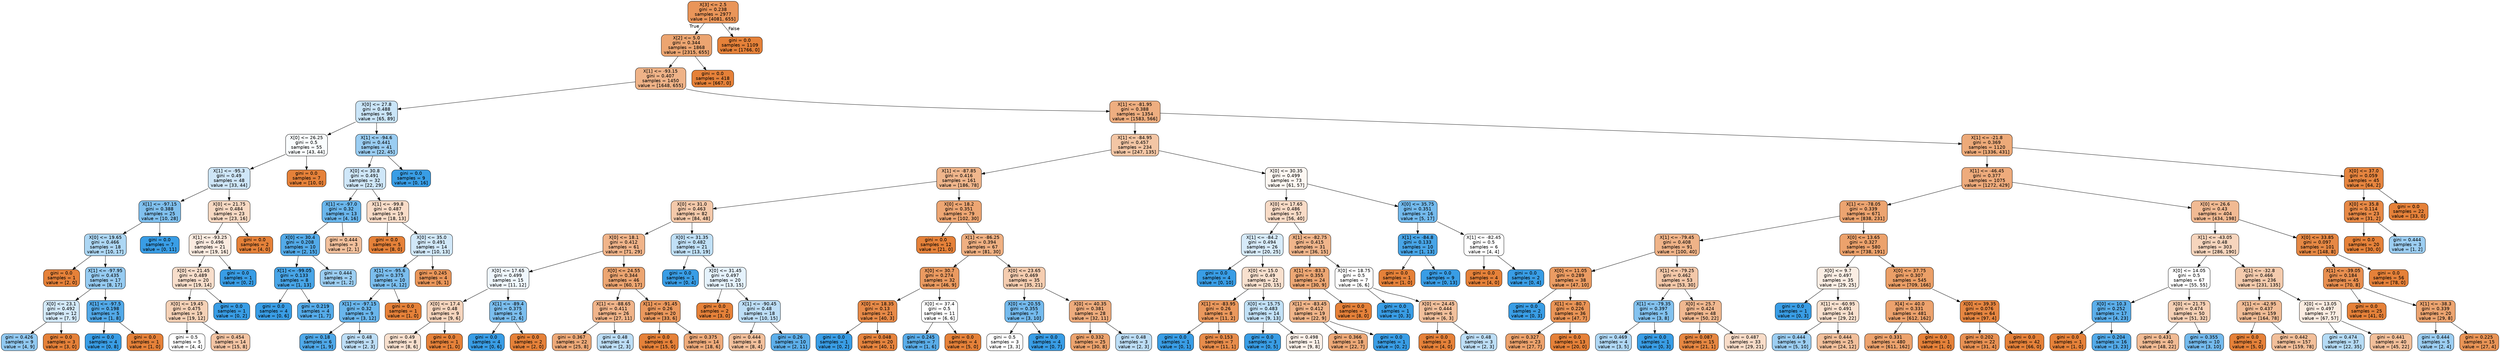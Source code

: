 digraph Tree {
node [shape=box, style="filled, rounded", color="black", fontname=helvetica] ;
edge [fontname=helvetica] ;
0 [label="X[3] <= 2.5\ngini = 0.238\nsamples = 2977\nvalue = [4081, 655]", fillcolor="#e99559"] ;
1 [label="X[2] <= 5.0\ngini = 0.344\nsamples = 1868\nvalue = [2315, 655]", fillcolor="#eca571"] ;
0 -> 1 [labeldistance=2.5, labelangle=45, headlabel="True"] ;
2 [label="X[1] <= -93.15\ngini = 0.407\nsamples = 1450\nvalue = [1648, 655]", fillcolor="#efb388"] ;
1 -> 2 ;
3 [label="X[0] <= 27.8\ngini = 0.488\nsamples = 96\nvalue = [65, 89]", fillcolor="#cae5f8"] ;
2 -> 3 ;
4 [label="X[0] <= 26.25\ngini = 0.5\nsamples = 55\nvalue = [43, 44]", fillcolor="#fafdfe"] ;
3 -> 4 ;
5 [label="X[1] <= -95.3\ngini = 0.49\nsamples = 48\nvalue = [33, 44]", fillcolor="#cee6f8"] ;
4 -> 5 ;
6 [label="X[1] <= -97.15\ngini = 0.388\nsamples = 25\nvalue = [10, 28]", fillcolor="#80c0ee"] ;
5 -> 6 ;
7 [label="X[0] <= 19.65\ngini = 0.466\nsamples = 18\nvalue = [10, 17]", fillcolor="#add7f4"] ;
6 -> 7 ;
8 [label="gini = 0.0\nsamples = 1\nvalue = [2, 0]", fillcolor="#e58139"] ;
7 -> 8 ;
9 [label="X[1] <= -97.95\ngini = 0.435\nsamples = 17\nvalue = [8, 17]", fillcolor="#96cbf1"] ;
7 -> 9 ;
10 [label="X[0] <= 23.1\ngini = 0.492\nsamples = 12\nvalue = [7, 9]", fillcolor="#d3e9f9"] ;
9 -> 10 ;
11 [label="gini = 0.426\nsamples = 9\nvalue = [4, 9]", fillcolor="#91c9f1"] ;
10 -> 11 ;
12 [label="gini = 0.0\nsamples = 3\nvalue = [3, 0]", fillcolor="#e58139"] ;
10 -> 12 ;
13 [label="X[1] <= -97.5\ngini = 0.198\nsamples = 5\nvalue = [1, 8]", fillcolor="#52a9e8"] ;
9 -> 13 ;
14 [label="gini = 0.0\nsamples = 4\nvalue = [0, 8]", fillcolor="#399de5"] ;
13 -> 14 ;
15 [label="gini = 0.0\nsamples = 1\nvalue = [1, 0]", fillcolor="#e58139"] ;
13 -> 15 ;
16 [label="gini = 0.0\nsamples = 7\nvalue = [0, 11]", fillcolor="#399de5"] ;
6 -> 16 ;
17 [label="X[0] <= 21.75\ngini = 0.484\nsamples = 23\nvalue = [23, 16]", fillcolor="#f7d9c3"] ;
5 -> 17 ;
18 [label="X[1] <= -93.25\ngini = 0.496\nsamples = 21\nvalue = [19, 16]", fillcolor="#fbebe0"] ;
17 -> 18 ;
19 [label="X[0] <= 21.45\ngini = 0.489\nsamples = 20\nvalue = [19, 14]", fillcolor="#f8decb"] ;
18 -> 19 ;
20 [label="X[0] <= 19.45\ngini = 0.475\nsamples = 19\nvalue = [19, 12]", fillcolor="#f5d1b6"] ;
19 -> 20 ;
21 [label="gini = 0.5\nsamples = 5\nvalue = [4, 4]", fillcolor="#ffffff"] ;
20 -> 21 ;
22 [label="gini = 0.454\nsamples = 14\nvalue = [15, 8]", fillcolor="#f3c4a3"] ;
20 -> 22 ;
23 [label="gini = 0.0\nsamples = 1\nvalue = [0, 2]", fillcolor="#399de5"] ;
19 -> 23 ;
24 [label="gini = 0.0\nsamples = 1\nvalue = [0, 2]", fillcolor="#399de5"] ;
18 -> 24 ;
25 [label="gini = 0.0\nsamples = 2\nvalue = [4, 0]", fillcolor="#e58139"] ;
17 -> 25 ;
26 [label="gini = 0.0\nsamples = 7\nvalue = [10, 0]", fillcolor="#e58139"] ;
4 -> 26 ;
27 [label="X[1] <= -94.6\ngini = 0.441\nsamples = 41\nvalue = [22, 45]", fillcolor="#9acdf2"] ;
3 -> 27 ;
28 [label="X[0] <= 30.8\ngini = 0.491\nsamples = 32\nvalue = [22, 29]", fillcolor="#cfe7f9"] ;
27 -> 28 ;
29 [label="X[1] <= -97.0\ngini = 0.32\nsamples = 13\nvalue = [4, 16]", fillcolor="#6ab6ec"] ;
28 -> 29 ;
30 [label="X[0] <= 30.4\ngini = 0.208\nsamples = 10\nvalue = [2, 15]", fillcolor="#53aae8"] ;
29 -> 30 ;
31 [label="X[1] <= -99.05\ngini = 0.133\nsamples = 8\nvalue = [1, 13]", fillcolor="#48a5e7"] ;
30 -> 31 ;
32 [label="gini = 0.0\nsamples = 4\nvalue = [0, 6]", fillcolor="#399de5"] ;
31 -> 32 ;
33 [label="gini = 0.219\nsamples = 4\nvalue = [1, 7]", fillcolor="#55abe9"] ;
31 -> 33 ;
34 [label="gini = 0.444\nsamples = 2\nvalue = [1, 2]", fillcolor="#9ccef2"] ;
30 -> 34 ;
35 [label="gini = 0.444\nsamples = 3\nvalue = [2, 1]", fillcolor="#f2c09c"] ;
29 -> 35 ;
36 [label="X[1] <= -99.8\ngini = 0.487\nsamples = 19\nvalue = [18, 13]", fillcolor="#f8dcc8"] ;
28 -> 36 ;
37 [label="gini = 0.0\nsamples = 5\nvalue = [8, 0]", fillcolor="#e58139"] ;
36 -> 37 ;
38 [label="X[0] <= 35.0\ngini = 0.491\nsamples = 14\nvalue = [10, 13]", fillcolor="#d1e8f9"] ;
36 -> 38 ;
39 [label="X[1] <= -95.6\ngini = 0.375\nsamples = 10\nvalue = [4, 12]", fillcolor="#7bbeee"] ;
38 -> 39 ;
40 [label="X[1] <= -97.15\ngini = 0.32\nsamples = 9\nvalue = [3, 12]", fillcolor="#6ab6ec"] ;
39 -> 40 ;
41 [label="gini = 0.18\nsamples = 6\nvalue = [1, 9]", fillcolor="#4fa8e8"] ;
40 -> 41 ;
42 [label="gini = 0.48\nsamples = 3\nvalue = [2, 3]", fillcolor="#bddef6"] ;
40 -> 42 ;
43 [label="gini = 0.0\nsamples = 1\nvalue = [1, 0]", fillcolor="#e58139"] ;
39 -> 43 ;
44 [label="gini = 0.245\nsamples = 4\nvalue = [6, 1]", fillcolor="#e9965a"] ;
38 -> 44 ;
45 [label="gini = 0.0\nsamples = 9\nvalue = [0, 16]", fillcolor="#399de5"] ;
27 -> 45 ;
46 [label="X[1] <= -81.95\ngini = 0.388\nsamples = 1354\nvalue = [1583, 566]", fillcolor="#eeae80"] ;
2 -> 46 ;
47 [label="X[1] <= -84.95\ngini = 0.457\nsamples = 234\nvalue = [247, 135]", fillcolor="#f3c6a5"] ;
46 -> 47 ;
48 [label="X[1] <= -87.85\ngini = 0.416\nsamples = 161\nvalue = [186, 78]", fillcolor="#f0b68c"] ;
47 -> 48 ;
49 [label="X[0] <= 31.0\ngini = 0.463\nsamples = 82\nvalue = [84, 48]", fillcolor="#f4c9aa"] ;
48 -> 49 ;
50 [label="X[0] <= 18.1\ngini = 0.412\nsamples = 61\nvalue = [71, 29]", fillcolor="#f0b48a"] ;
49 -> 50 ;
51 [label="X[0] <= 17.65\ngini = 0.499\nsamples = 15\nvalue = [11, 12]", fillcolor="#eff7fd"] ;
50 -> 51 ;
52 [label="X[0] <= 17.4\ngini = 0.48\nsamples = 9\nvalue = [9, 6]", fillcolor="#f6d5bd"] ;
51 -> 52 ;
53 [label="gini = 0.49\nsamples = 8\nvalue = [8, 6]", fillcolor="#f8e0ce"] ;
52 -> 53 ;
54 [label="gini = 0.0\nsamples = 1\nvalue = [1, 0]", fillcolor="#e58139"] ;
52 -> 54 ;
55 [label="X[1] <= -89.4\ngini = 0.375\nsamples = 6\nvalue = [2, 6]", fillcolor="#7bbeee"] ;
51 -> 55 ;
56 [label="gini = 0.0\nsamples = 4\nvalue = [0, 6]", fillcolor="#399de5"] ;
55 -> 56 ;
57 [label="gini = 0.0\nsamples = 2\nvalue = [2, 0]", fillcolor="#e58139"] ;
55 -> 57 ;
58 [label="X[0] <= 24.55\ngini = 0.344\nsamples = 46\nvalue = [60, 17]", fillcolor="#eca571"] ;
50 -> 58 ;
59 [label="X[1] <= -88.65\ngini = 0.411\nsamples = 26\nvalue = [27, 11]", fillcolor="#f0b48a"] ;
58 -> 59 ;
60 [label="gini = 0.367\nsamples = 22\nvalue = [25, 8]", fillcolor="#eda978"] ;
59 -> 60 ;
61 [label="gini = 0.48\nsamples = 4\nvalue = [2, 3]", fillcolor="#bddef6"] ;
59 -> 61 ;
62 [label="X[1] <= -91.45\ngini = 0.26\nsamples = 20\nvalue = [33, 6]", fillcolor="#ea985d"] ;
58 -> 62 ;
63 [label="gini = 0.0\nsamples = 6\nvalue = [15, 0]", fillcolor="#e58139"] ;
62 -> 63 ;
64 [label="gini = 0.375\nsamples = 14\nvalue = [18, 6]", fillcolor="#eeab7b"] ;
62 -> 64 ;
65 [label="X[0] <= 31.35\ngini = 0.482\nsamples = 21\nvalue = [13, 19]", fillcolor="#c0e0f7"] ;
49 -> 65 ;
66 [label="gini = 0.0\nsamples = 1\nvalue = [0, 4]", fillcolor="#399de5"] ;
65 -> 66 ;
67 [label="X[0] <= 31.45\ngini = 0.497\nsamples = 20\nvalue = [13, 15]", fillcolor="#e5f2fc"] ;
65 -> 67 ;
68 [label="gini = 0.0\nsamples = 2\nvalue = [3, 0]", fillcolor="#e58139"] ;
67 -> 68 ;
69 [label="X[1] <= -90.45\ngini = 0.48\nsamples = 18\nvalue = [10, 15]", fillcolor="#bddef6"] ;
67 -> 69 ;
70 [label="gini = 0.444\nsamples = 8\nvalue = [8, 4]", fillcolor="#f2c09c"] ;
69 -> 70 ;
71 [label="gini = 0.26\nsamples = 10\nvalue = [2, 11]", fillcolor="#5dafea"] ;
69 -> 71 ;
72 [label="X[0] <= 18.2\ngini = 0.351\nsamples = 79\nvalue = [102, 30]", fillcolor="#eda673"] ;
48 -> 72 ;
73 [label="gini = 0.0\nsamples = 12\nvalue = [21, 0]", fillcolor="#e58139"] ;
72 -> 73 ;
74 [label="X[1] <= -86.25\ngini = 0.394\nsamples = 67\nvalue = [81, 30]", fillcolor="#efb082"] ;
72 -> 74 ;
75 [label="X[0] <= 30.7\ngini = 0.274\nsamples = 32\nvalue = [46, 9]", fillcolor="#ea9a60"] ;
74 -> 75 ;
76 [label="X[0] <= 18.35\ngini = 0.13\nsamples = 21\nvalue = [40, 3]", fillcolor="#e78a48"] ;
75 -> 76 ;
77 [label="gini = 0.0\nsamples = 1\nvalue = [0, 2]", fillcolor="#399de5"] ;
76 -> 77 ;
78 [label="gini = 0.048\nsamples = 20\nvalue = [40, 1]", fillcolor="#e6843e"] ;
76 -> 78 ;
79 [label="X[0] <= 37.4\ngini = 0.5\nsamples = 11\nvalue = [6, 6]", fillcolor="#ffffff"] ;
75 -> 79 ;
80 [label="gini = 0.245\nsamples = 7\nvalue = [1, 6]", fillcolor="#5aade9"] ;
79 -> 80 ;
81 [label="gini = 0.0\nsamples = 4\nvalue = [5, 0]", fillcolor="#e58139"] ;
79 -> 81 ;
82 [label="X[0] <= 23.65\ngini = 0.469\nsamples = 35\nvalue = [35, 21]", fillcolor="#f5cdb0"] ;
74 -> 82 ;
83 [label="X[0] <= 20.55\ngini = 0.355\nsamples = 7\nvalue = [3, 10]", fillcolor="#74baed"] ;
82 -> 83 ;
84 [label="gini = 0.5\nsamples = 3\nvalue = [3, 3]", fillcolor="#ffffff"] ;
83 -> 84 ;
85 [label="gini = 0.0\nsamples = 4\nvalue = [0, 7]", fillcolor="#399de5"] ;
83 -> 85 ;
86 [label="X[0] <= 40.35\ngini = 0.381\nsamples = 28\nvalue = [32, 11]", fillcolor="#eeac7d"] ;
82 -> 86 ;
87 [label="gini = 0.332\nsamples = 25\nvalue = [30, 8]", fillcolor="#eca36e"] ;
86 -> 87 ;
88 [label="gini = 0.48\nsamples = 3\nvalue = [2, 3]", fillcolor="#bddef6"] ;
86 -> 88 ;
89 [label="X[0] <= 30.35\ngini = 0.499\nsamples = 73\nvalue = [61, 57]", fillcolor="#fdf7f2"] ;
47 -> 89 ;
90 [label="X[0] <= 17.65\ngini = 0.486\nsamples = 57\nvalue = [56, 40]", fillcolor="#f8dbc6"] ;
89 -> 90 ;
91 [label="X[1] <= -84.2\ngini = 0.494\nsamples = 26\nvalue = [20, 25]", fillcolor="#d7ebfa"] ;
90 -> 91 ;
92 [label="gini = 0.0\nsamples = 4\nvalue = [0, 10]", fillcolor="#399de5"] ;
91 -> 92 ;
93 [label="X[0] <= 15.0\ngini = 0.49\nsamples = 22\nvalue = [20, 15]", fillcolor="#f8e0ce"] ;
91 -> 93 ;
94 [label="X[1] <= -83.95\ngini = 0.26\nsamples = 8\nvalue = [11, 2]", fillcolor="#ea985d"] ;
93 -> 94 ;
95 [label="gini = 0.0\nsamples = 1\nvalue = [0, 1]", fillcolor="#399de5"] ;
94 -> 95 ;
96 [label="gini = 0.153\nsamples = 7\nvalue = [11, 1]", fillcolor="#e78c4b"] ;
94 -> 96 ;
97 [label="X[0] <= 15.75\ngini = 0.483\nsamples = 14\nvalue = [9, 13]", fillcolor="#c2e1f7"] ;
93 -> 97 ;
98 [label="gini = 0.0\nsamples = 3\nvalue = [0, 5]", fillcolor="#399de5"] ;
97 -> 98 ;
99 [label="gini = 0.498\nsamples = 11\nvalue = [9, 8]", fillcolor="#fcf1e9"] ;
97 -> 99 ;
100 [label="X[1] <= -82.75\ngini = 0.415\nsamples = 31\nvalue = [36, 15]", fillcolor="#f0b58b"] ;
90 -> 100 ;
101 [label="X[1] <= -83.3\ngini = 0.355\nsamples = 24\nvalue = [30, 9]", fillcolor="#eda774"] ;
100 -> 101 ;
102 [label="X[1] <= -83.45\ngini = 0.412\nsamples = 19\nvalue = [22, 9]", fillcolor="#f0b58a"] ;
101 -> 102 ;
103 [label="gini = 0.366\nsamples = 18\nvalue = [22, 7]", fillcolor="#eda978"] ;
102 -> 103 ;
104 [label="gini = 0.0\nsamples = 1\nvalue = [0, 2]", fillcolor="#399de5"] ;
102 -> 104 ;
105 [label="gini = 0.0\nsamples = 5\nvalue = [8, 0]", fillcolor="#e58139"] ;
101 -> 105 ;
106 [label="X[0] <= 18.75\ngini = 0.5\nsamples = 7\nvalue = [6, 6]", fillcolor="#ffffff"] ;
100 -> 106 ;
107 [label="gini = 0.0\nsamples = 1\nvalue = [0, 3]", fillcolor="#399de5"] ;
106 -> 107 ;
108 [label="X[0] <= 24.45\ngini = 0.444\nsamples = 6\nvalue = [6, 3]", fillcolor="#f2c09c"] ;
106 -> 108 ;
109 [label="gini = 0.0\nsamples = 3\nvalue = [4, 0]", fillcolor="#e58139"] ;
108 -> 109 ;
110 [label="gini = 0.48\nsamples = 3\nvalue = [2, 3]", fillcolor="#bddef6"] ;
108 -> 110 ;
111 [label="X[0] <= 35.75\ngini = 0.351\nsamples = 16\nvalue = [5, 17]", fillcolor="#73baed"] ;
89 -> 111 ;
112 [label="X[1] <= -84.8\ngini = 0.133\nsamples = 10\nvalue = [1, 13]", fillcolor="#48a5e7"] ;
111 -> 112 ;
113 [label="gini = 0.0\nsamples = 1\nvalue = [1, 0]", fillcolor="#e58139"] ;
112 -> 113 ;
114 [label="gini = 0.0\nsamples = 9\nvalue = [0, 13]", fillcolor="#399de5"] ;
112 -> 114 ;
115 [label="X[1] <= -82.45\ngini = 0.5\nsamples = 6\nvalue = [4, 4]", fillcolor="#ffffff"] ;
111 -> 115 ;
116 [label="gini = 0.0\nsamples = 4\nvalue = [4, 0]", fillcolor="#e58139"] ;
115 -> 116 ;
117 [label="gini = 0.0\nsamples = 2\nvalue = [0, 4]", fillcolor="#399de5"] ;
115 -> 117 ;
118 [label="X[1] <= -21.8\ngini = 0.369\nsamples = 1120\nvalue = [1336, 431]", fillcolor="#edaa79"] ;
46 -> 118 ;
119 [label="X[1] <= -46.45\ngini = 0.377\nsamples = 1075\nvalue = [1272, 429]", fillcolor="#eeab7c"] ;
118 -> 119 ;
120 [label="X[1] <= -78.05\ngini = 0.339\nsamples = 671\nvalue = [838, 231]", fillcolor="#eca470"] ;
119 -> 120 ;
121 [label="X[1] <= -79.45\ngini = 0.408\nsamples = 91\nvalue = [100, 40]", fillcolor="#efb388"] ;
120 -> 121 ;
122 [label="X[0] <= 11.05\ngini = 0.289\nsamples = 38\nvalue = [47, 10]", fillcolor="#eb9c63"] ;
121 -> 122 ;
123 [label="gini = 0.0\nsamples = 2\nvalue = [0, 3]", fillcolor="#399de5"] ;
122 -> 123 ;
124 [label="X[1] <= -80.7\ngini = 0.226\nsamples = 36\nvalue = [47, 7]", fillcolor="#e99456"] ;
122 -> 124 ;
125 [label="gini = 0.327\nsamples = 23\nvalue = [27, 7]", fillcolor="#eca26c"] ;
124 -> 125 ;
126 [label="gini = 0.0\nsamples = 13\nvalue = [20, 0]", fillcolor="#e58139"] ;
124 -> 126 ;
127 [label="X[1] <= -79.25\ngini = 0.462\nsamples = 53\nvalue = [53, 30]", fillcolor="#f4c8a9"] ;
121 -> 127 ;
128 [label="X[1] <= -79.35\ngini = 0.397\nsamples = 5\nvalue = [3, 8]", fillcolor="#83c2ef"] ;
127 -> 128 ;
129 [label="gini = 0.469\nsamples = 4\nvalue = [3, 5]", fillcolor="#b0d8f5"] ;
128 -> 129 ;
130 [label="gini = 0.0\nsamples = 1\nvalue = [0, 3]", fillcolor="#399de5"] ;
128 -> 130 ;
131 [label="X[0] <= 25.7\ngini = 0.424\nsamples = 48\nvalue = [50, 22]", fillcolor="#f0b890"] ;
127 -> 131 ;
132 [label="gini = 0.087\nsamples = 15\nvalue = [21, 1]", fillcolor="#e68742"] ;
131 -> 132 ;
133 [label="gini = 0.487\nsamples = 33\nvalue = [29, 21]", fillcolor="#f8dcc8"] ;
131 -> 133 ;
134 [label="X[0] <= 13.65\ngini = 0.327\nsamples = 580\nvalue = [738, 191]", fillcolor="#eca26c"] ;
120 -> 134 ;
135 [label="X[0] <= 9.7\ngini = 0.497\nsamples = 35\nvalue = [29, 25]", fillcolor="#fbeee4"] ;
134 -> 135 ;
136 [label="gini = 0.0\nsamples = 1\nvalue = [0, 3]", fillcolor="#399de5"] ;
135 -> 136 ;
137 [label="X[1] <= -60.95\ngini = 0.491\nsamples = 34\nvalue = [29, 22]", fillcolor="#f9e1cf"] ;
135 -> 137 ;
138 [label="gini = 0.444\nsamples = 9\nvalue = [5, 10]", fillcolor="#9ccef2"] ;
137 -> 138 ;
139 [label="gini = 0.444\nsamples = 25\nvalue = [24, 12]", fillcolor="#f2c09c"] ;
137 -> 139 ;
140 [label="X[0] <= 37.75\ngini = 0.307\nsamples = 545\nvalue = [709, 166]", fillcolor="#eb9f67"] ;
134 -> 140 ;
141 [label="X[4] <= 40.0\ngini = 0.331\nsamples = 481\nvalue = [612, 162]", fillcolor="#eca26d"] ;
140 -> 141 ;
142 [label="gini = 0.331\nsamples = 480\nvalue = [611, 162]", fillcolor="#eca26d"] ;
141 -> 142 ;
143 [label="gini = 0.0\nsamples = 1\nvalue = [1, 0]", fillcolor="#e58139"] ;
141 -> 143 ;
144 [label="X[0] <= 39.35\ngini = 0.076\nsamples = 64\nvalue = [97, 4]", fillcolor="#e68641"] ;
140 -> 144 ;
145 [label="gini = 0.202\nsamples = 22\nvalue = [31, 4]", fillcolor="#e89153"] ;
144 -> 145 ;
146 [label="gini = 0.0\nsamples = 42\nvalue = [66, 0]", fillcolor="#e58139"] ;
144 -> 146 ;
147 [label="X[0] <= 26.6\ngini = 0.43\nsamples = 404\nvalue = [434, 198]", fillcolor="#f1ba93"] ;
119 -> 147 ;
148 [label="X[1] <= -43.05\ngini = 0.48\nsamples = 303\nvalue = [286, 190]", fillcolor="#f6d5bd"] ;
147 -> 148 ;
149 [label="X[0] <= 14.05\ngini = 0.5\nsamples = 67\nvalue = [55, 55]", fillcolor="#ffffff"] ;
148 -> 149 ;
150 [label="X[0] <= 10.3\ngini = 0.252\nsamples = 17\nvalue = [4, 23]", fillcolor="#5baeea"] ;
149 -> 150 ;
151 [label="gini = 0.0\nsamples = 1\nvalue = [1, 0]", fillcolor="#e58139"] ;
150 -> 151 ;
152 [label="gini = 0.204\nsamples = 16\nvalue = [3, 23]", fillcolor="#53aae8"] ;
150 -> 152 ;
153 [label="X[0] <= 21.75\ngini = 0.474\nsamples = 50\nvalue = [51, 32]", fillcolor="#f5d0b5"] ;
149 -> 153 ;
154 [label="gini = 0.431\nsamples = 40\nvalue = [48, 22]", fillcolor="#f1bb94"] ;
153 -> 154 ;
155 [label="gini = 0.355\nsamples = 10\nvalue = [3, 10]", fillcolor="#74baed"] ;
153 -> 155 ;
156 [label="X[1] <= -32.8\ngini = 0.466\nsamples = 236\nvalue = [231, 135]", fillcolor="#f4cbad"] ;
148 -> 156 ;
157 [label="X[1] <= -42.95\ngini = 0.437\nsamples = 159\nvalue = [164, 78]", fillcolor="#f1bd97"] ;
156 -> 157 ;
158 [label="gini = 0.0\nsamples = 2\nvalue = [5, 0]", fillcolor="#e58139"] ;
157 -> 158 ;
159 [label="gini = 0.442\nsamples = 157\nvalue = [159, 78]", fillcolor="#f2bf9a"] ;
157 -> 159 ;
160 [label="X[0] <= 13.05\ngini = 0.497\nsamples = 77\nvalue = [67, 57]", fillcolor="#fbece1"] ;
156 -> 160 ;
161 [label="gini = 0.474\nsamples = 37\nvalue = [22, 35]", fillcolor="#b5dbf5"] ;
160 -> 161 ;
162 [label="gini = 0.441\nsamples = 40\nvalue = [45, 22]", fillcolor="#f2bf9a"] ;
160 -> 162 ;
163 [label="X[0] <= 33.85\ngini = 0.097\nsamples = 101\nvalue = [148, 8]", fillcolor="#e68844"] ;
147 -> 163 ;
164 [label="X[1] <= -39.05\ngini = 0.184\nsamples = 45\nvalue = [70, 8]", fillcolor="#e88f50"] ;
163 -> 164 ;
165 [label="gini = 0.0\nsamples = 25\nvalue = [41, 0]", fillcolor="#e58139"] ;
164 -> 165 ;
166 [label="X[1] <= -38.3\ngini = 0.339\nsamples = 20\nvalue = [29, 8]", fillcolor="#eca470"] ;
164 -> 166 ;
167 [label="gini = 0.444\nsamples = 5\nvalue = [2, 4]", fillcolor="#9ccef2"] ;
166 -> 167 ;
168 [label="gini = 0.225\nsamples = 15\nvalue = [27, 4]", fillcolor="#e99456"] ;
166 -> 168 ;
169 [label="gini = 0.0\nsamples = 56\nvalue = [78, 0]", fillcolor="#e58139"] ;
163 -> 169 ;
170 [label="X[0] <= 37.0\ngini = 0.059\nsamples = 45\nvalue = [64, 2]", fillcolor="#e6853f"] ;
118 -> 170 ;
171 [label="X[0] <= 35.8\ngini = 0.114\nsamples = 23\nvalue = [31, 2]", fillcolor="#e78946"] ;
170 -> 171 ;
172 [label="gini = 0.0\nsamples = 20\nvalue = [30, 0]", fillcolor="#e58139"] ;
171 -> 172 ;
173 [label="gini = 0.444\nsamples = 3\nvalue = [1, 2]", fillcolor="#9ccef2"] ;
171 -> 173 ;
174 [label="gini = 0.0\nsamples = 22\nvalue = [33, 0]", fillcolor="#e58139"] ;
170 -> 174 ;
175 [label="gini = 0.0\nsamples = 418\nvalue = [667, 0]", fillcolor="#e58139"] ;
1 -> 175 ;
176 [label="gini = 0.0\nsamples = 1109\nvalue = [1766, 0]", fillcolor="#e58139"] ;
0 -> 176 [labeldistance=2.5, labelangle=-45, headlabel="False"] ;
}